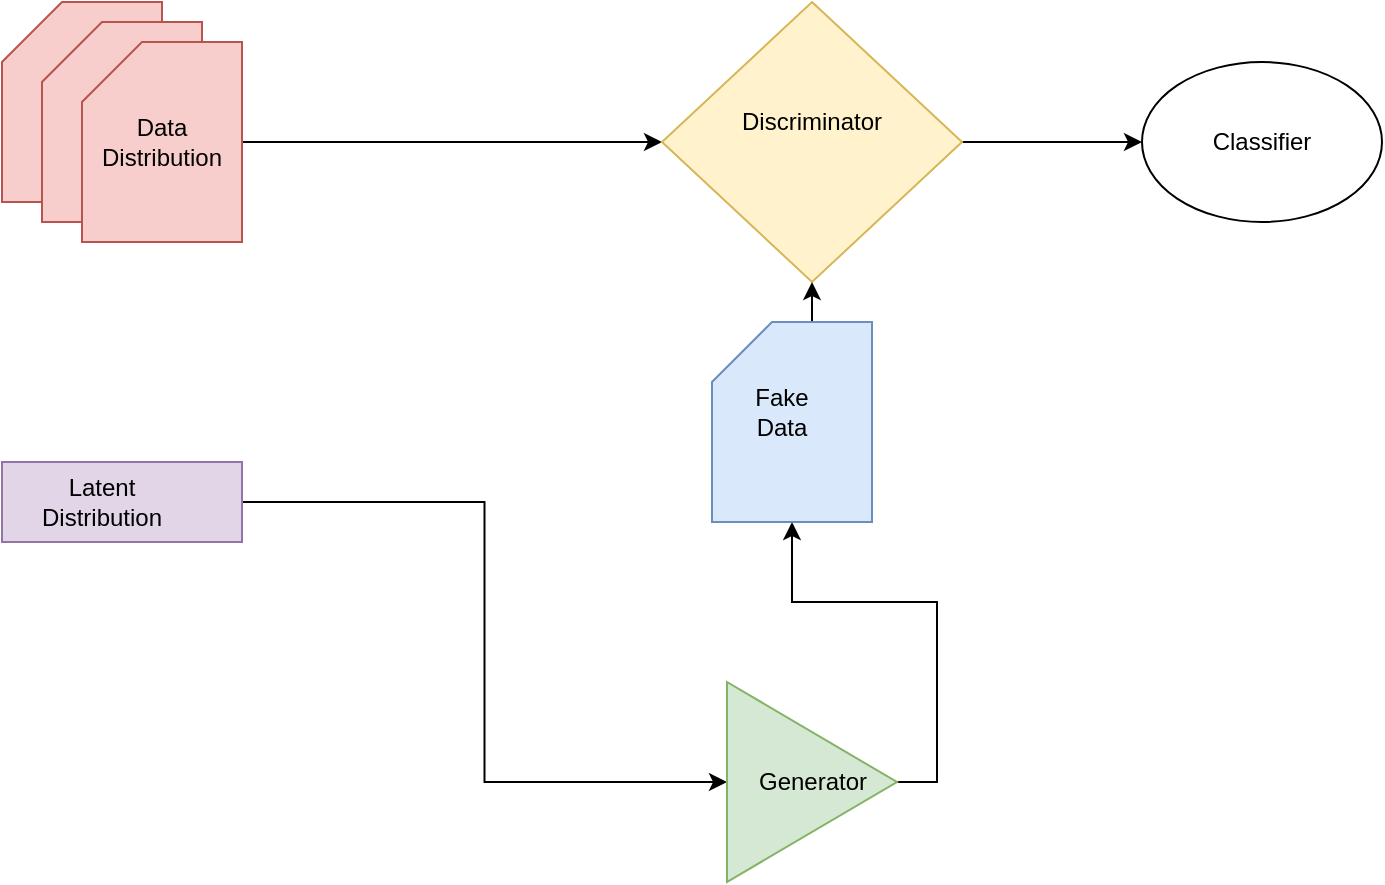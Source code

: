 <mxfile version="12.1.3" pages="1"><diagram id="GgL3a-Op0ixzeiH7e84_" name="Page-1"><mxGraphModel dx="1172" dy="506" grid="1" gridSize="10" guides="1" tooltips="1" connect="1" arrows="1" fold="1" page="1" pageScale="1" pageWidth="827" pageHeight="1169" math="0" shadow="0"><root><mxCell id="0"/><mxCell id="1" parent="0"/><mxCell id="x2ehegz0Hhdth1cvMPOT-1" value="" style="shape=card;whiteSpace=wrap;html=1;fillColor=#f8cecc;strokeColor=#b85450;" vertex="1" parent="1"><mxGeometry x="80" y="100" width="80" height="100" as="geometry"/></mxCell><mxCell id="x2ehegz0Hhdth1cvMPOT-2" value="" style="shape=card;whiteSpace=wrap;html=1;fillColor=#f8cecc;strokeColor=#b85450;" vertex="1" parent="1"><mxGeometry x="100" y="110" width="80" height="100" as="geometry"/></mxCell><mxCell id="x2ehegz0Hhdth1cvMPOT-15" style="edgeStyle=orthogonalEdgeStyle;rounded=0;orthogonalLoop=1;jettySize=auto;html=1;exitX=1;exitY=0.5;exitDx=0;exitDy=0;exitPerimeter=0;" edge="1" parent="1" source="x2ehegz0Hhdth1cvMPOT-3"><mxGeometry relative="1" as="geometry"><mxPoint x="410" y="170" as="targetPoint"/></mxGeometry></mxCell><mxCell id="x2ehegz0Hhdth1cvMPOT-3" value="" style="shape=card;whiteSpace=wrap;html=1;fillColor=#f8cecc;strokeColor=#b85450;" vertex="1" parent="1"><mxGeometry x="120" y="120" width="80" height="100" as="geometry"/></mxCell><mxCell id="x2ehegz0Hhdth1cvMPOT-27" style="edgeStyle=orthogonalEdgeStyle;rounded=0;orthogonalLoop=1;jettySize=auto;html=1;exitX=1;exitY=0.5;exitDx=0;exitDy=0;entryX=0;entryY=0.5;entryDx=0;entryDy=0;" edge="1" parent="1" source="x2ehegz0Hhdth1cvMPOT-4" target="x2ehegz0Hhdth1cvMPOT-20"><mxGeometry relative="1" as="geometry"/></mxCell><mxCell id="x2ehegz0Hhdth1cvMPOT-4" value="" style="rhombus;whiteSpace=wrap;html=1;fillColor=#fff2cc;strokeColor=#d6b656;" vertex="1" parent="1"><mxGeometry x="410" y="100" width="150" height="140" as="geometry"/></mxCell><mxCell id="x2ehegz0Hhdth1cvMPOT-17" style="edgeStyle=orthogonalEdgeStyle;rounded=0;orthogonalLoop=1;jettySize=auto;html=1;exitX=1;exitY=0.5;exitDx=0;exitDy=0;entryX=0;entryY=0.5;entryDx=0;entryDy=0;" edge="1" parent="1" source="x2ehegz0Hhdth1cvMPOT-9" target="x2ehegz0Hhdth1cvMPOT-12"><mxGeometry relative="1" as="geometry"/></mxCell><mxCell id="x2ehegz0Hhdth1cvMPOT-9" value="" style="rounded=0;whiteSpace=wrap;html=1;fillColor=#e1d5e7;strokeColor=#9673a6;" vertex="1" parent="1"><mxGeometry x="80" y="330" width="120" height="40" as="geometry"/></mxCell><mxCell id="x2ehegz0Hhdth1cvMPOT-11" value="Data&lt;br&gt;Distribution" style="text;html=1;strokeColor=none;fillColor=none;align=center;verticalAlign=middle;whiteSpace=wrap;rounded=0;" vertex="1" parent="1"><mxGeometry x="140" y="160" width="40" height="20" as="geometry"/></mxCell><mxCell id="x2ehegz0Hhdth1cvMPOT-18" style="edgeStyle=orthogonalEdgeStyle;rounded=0;orthogonalLoop=1;jettySize=auto;html=1;exitX=1;exitY=0.5;exitDx=0;exitDy=0;entryX=0.5;entryY=1;entryDx=0;entryDy=0;entryPerimeter=0;" edge="1" parent="1" source="x2ehegz0Hhdth1cvMPOT-12" target="x2ehegz0Hhdth1cvMPOT-13"><mxGeometry relative="1" as="geometry"/></mxCell><mxCell id="x2ehegz0Hhdth1cvMPOT-12" value="Generator" style="triangle;whiteSpace=wrap;html=1;rotation=0;fillColor=#d5e8d4;strokeColor=#82b366;" vertex="1" parent="1"><mxGeometry x="442.5" y="440" width="85" height="100" as="geometry"/></mxCell><mxCell id="x2ehegz0Hhdth1cvMPOT-19" style="edgeStyle=orthogonalEdgeStyle;rounded=0;orthogonalLoop=1;jettySize=auto;html=1;exitX=0;exitY=0;exitDx=55;exitDy=0;exitPerimeter=0;entryX=0.5;entryY=1;entryDx=0;entryDy=0;" edge="1" parent="1" source="x2ehegz0Hhdth1cvMPOT-13" target="x2ehegz0Hhdth1cvMPOT-4"><mxGeometry relative="1" as="geometry"/></mxCell><mxCell id="x2ehegz0Hhdth1cvMPOT-13" value="" style="shape=card;whiteSpace=wrap;html=1;fillColor=#dae8fc;strokeColor=#6c8ebf;" vertex="1" parent="1"><mxGeometry x="435" y="260" width="80" height="100" as="geometry"/></mxCell><mxCell id="x2ehegz0Hhdth1cvMPOT-14" value="Latent Distribution" style="text;html=1;strokeColor=none;fillColor=none;align=center;verticalAlign=middle;whiteSpace=wrap;rounded=0;" vertex="1" parent="1"><mxGeometry x="110" y="340" width="40" height="20" as="geometry"/></mxCell><mxCell id="x2ehegz0Hhdth1cvMPOT-20" value="" style="ellipse;whiteSpace=wrap;html=1;" vertex="1" parent="1"><mxGeometry x="650" y="130" width="120" height="80" as="geometry"/></mxCell><mxCell id="x2ehegz0Hhdth1cvMPOT-21" value="Discriminator" style="text;html=1;strokeColor=none;fillColor=none;align=center;verticalAlign=middle;whiteSpace=wrap;rounded=0;" vertex="1" parent="1"><mxGeometry x="465" y="150" width="40" height="20" as="geometry"/></mxCell><mxCell id="x2ehegz0Hhdth1cvMPOT-22" value="Fake Data" style="text;html=1;strokeColor=none;fillColor=none;align=center;verticalAlign=middle;whiteSpace=wrap;rounded=0;" vertex="1" parent="1"><mxGeometry x="450" y="295" width="40" height="20" as="geometry"/></mxCell><mxCell id="x2ehegz0Hhdth1cvMPOT-23" value="Classifier" style="text;html=1;strokeColor=none;fillColor=none;align=center;verticalAlign=middle;whiteSpace=wrap;rounded=0;" vertex="1" parent="1"><mxGeometry x="690" y="160" width="40" height="20" as="geometry"/></mxCell></root></mxGraphModel></diagram></mxfile>